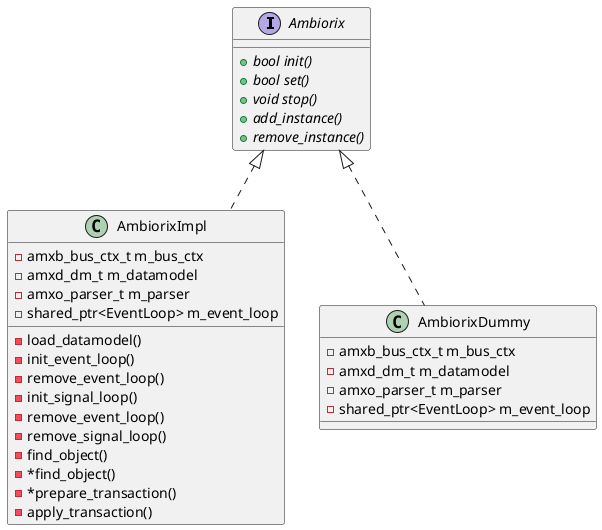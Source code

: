 @startuml
interface Ambiorix {
	+{abstract} bool init()
	+{abstract} bool set()
	+{abstract} void stop()
	+{abstract} add_instance()
	+{abstract} remove_instance()
}

class AmbiorixImpl {
	-amxb_bus_ctx_t m_bus_ctx
	-amxd_dm_t m_datamodel
	-amxo_parser_t m_parser
	-shared_ptr<EventLoop> m_event_loop
	__
	-load_datamodel()
	-init_event_loop()
	-remove_event_loop()
	-init_signal_loop()
	-remove_event_loop()
	-remove_signal_loop()
	-find_object()
	-*find_object()
	-*prepare_transaction()
	-apply_transaction()
}

class AmbiorixDummy {
	-amxb_bus_ctx_t m_bus_ctx
	-amxd_dm_t m_datamodel
	-amxo_parser_t m_parser
	-shared_ptr<EventLoop> m_event_loop
}

Ambiorix <|.. AmbiorixImpl
Ambiorix <|.. AmbiorixDummy
@enduml
